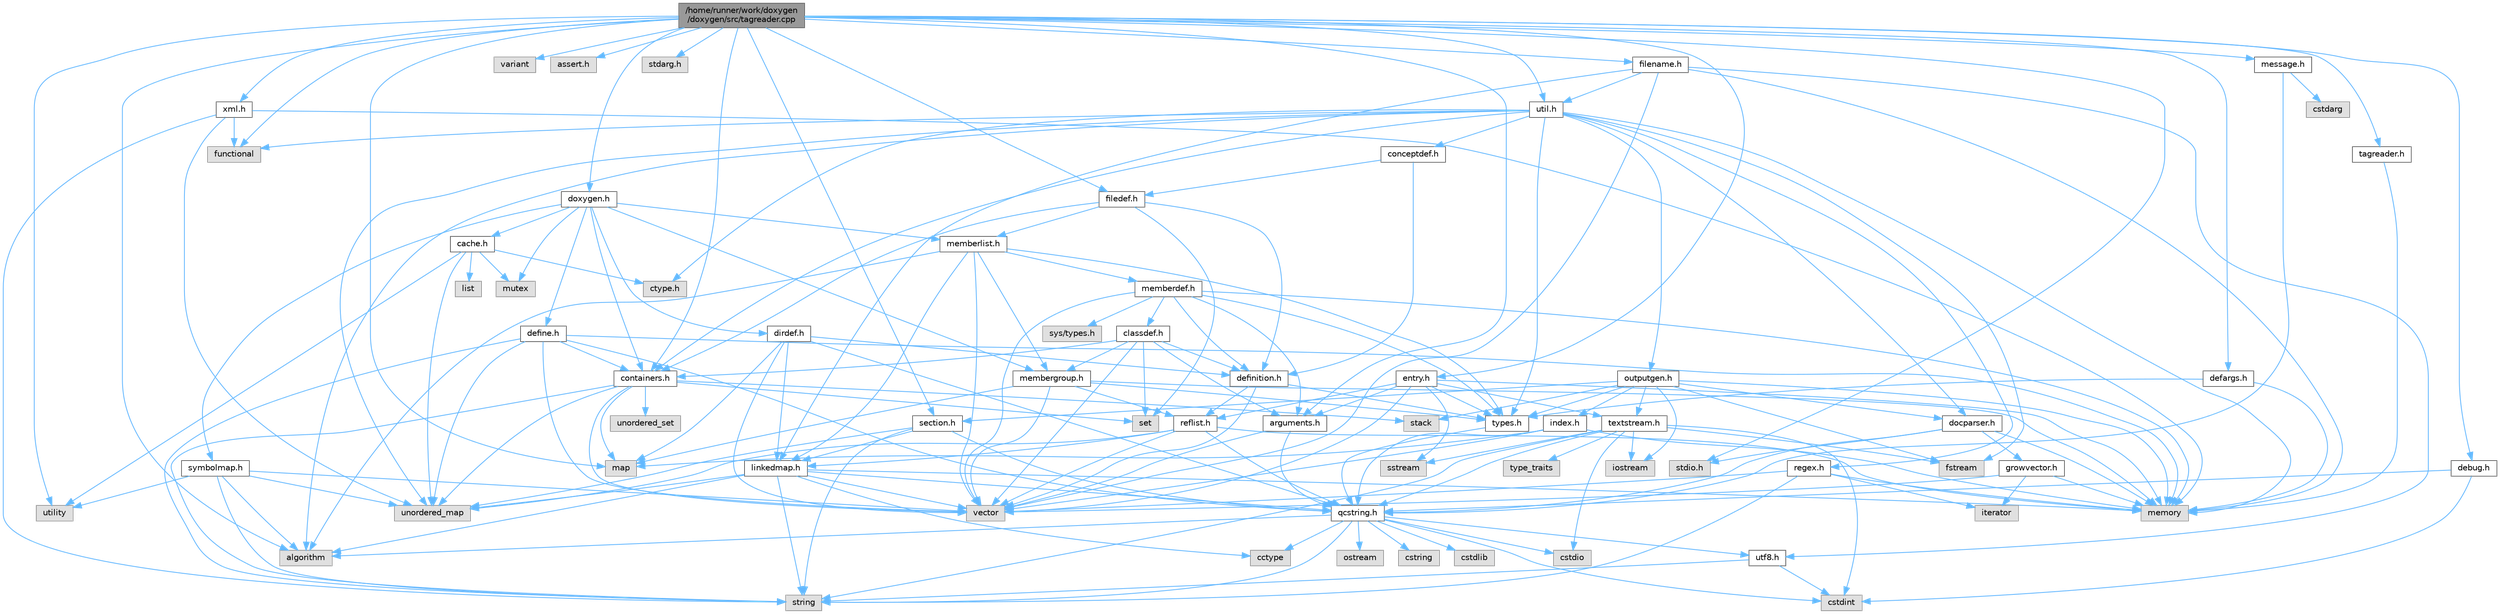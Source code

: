 digraph "/home/runner/work/doxygen/doxygen/src/tagreader.cpp"
{
 // INTERACTIVE_SVG=YES
 // LATEX_PDF_SIZE
  bgcolor="transparent";
  edge [fontname=Helvetica,fontsize=10,labelfontname=Helvetica,labelfontsize=10];
  node [fontname=Helvetica,fontsize=10,shape=box,height=0.2,width=0.4];
  Node1 [label="/home/runner/work/doxygen\l/doxygen/src/tagreader.cpp",height=0.2,width=0.4,color="gray40", fillcolor="grey60", style="filled", fontcolor="black",tooltip=" "];
  Node1 -> Node2 [color="steelblue1",style="solid"];
  Node2 [label="tagreader.h",height=0.2,width=0.4,color="grey40", fillcolor="white", style="filled",URL="$d5/d61/tagreader_8h.html",tooltip=" "];
  Node2 -> Node3 [color="steelblue1",style="solid"];
  Node3 [label="memory",height=0.2,width=0.4,color="grey60", fillcolor="#E0E0E0", style="filled",tooltip=" "];
  Node1 -> Node4 [color="steelblue1",style="solid"];
  Node4 [label="map",height=0.2,width=0.4,color="grey60", fillcolor="#E0E0E0", style="filled",tooltip=" "];
  Node1 -> Node5 [color="steelblue1",style="solid"];
  Node5 [label="functional",height=0.2,width=0.4,color="grey60", fillcolor="#E0E0E0", style="filled",tooltip=" "];
  Node1 -> Node6 [color="steelblue1",style="solid"];
  Node6 [label="utility",height=0.2,width=0.4,color="grey60", fillcolor="#E0E0E0", style="filled",tooltip=" "];
  Node1 -> Node7 [color="steelblue1",style="solid"];
  Node7 [label="algorithm",height=0.2,width=0.4,color="grey60", fillcolor="#E0E0E0", style="filled",tooltip=" "];
  Node1 -> Node8 [color="steelblue1",style="solid"];
  Node8 [label="variant",height=0.2,width=0.4,color="grey60", fillcolor="#E0E0E0", style="filled",tooltip=" "];
  Node1 -> Node9 [color="steelblue1",style="solid"];
  Node9 [label="assert.h",height=0.2,width=0.4,color="grey60", fillcolor="#E0E0E0", style="filled",tooltip=" "];
  Node1 -> Node10 [color="steelblue1",style="solid"];
  Node10 [label="stdio.h",height=0.2,width=0.4,color="grey60", fillcolor="#E0E0E0", style="filled",tooltip=" "];
  Node1 -> Node11 [color="steelblue1",style="solid"];
  Node11 [label="stdarg.h",height=0.2,width=0.4,color="grey60", fillcolor="#E0E0E0", style="filled",tooltip=" "];
  Node1 -> Node12 [color="steelblue1",style="solid"];
  Node12 [label="xml.h",height=0.2,width=0.4,color="grey40", fillcolor="white", style="filled",URL="$d0/d62/xml_8h.html",tooltip=" "];
  Node12 -> Node3 [color="steelblue1",style="solid"];
  Node12 -> Node5 [color="steelblue1",style="solid"];
  Node12 -> Node13 [color="steelblue1",style="solid"];
  Node13 [label="string",height=0.2,width=0.4,color="grey60", fillcolor="#E0E0E0", style="filled",tooltip=" "];
  Node12 -> Node14 [color="steelblue1",style="solid"];
  Node14 [label="unordered_map",height=0.2,width=0.4,color="grey60", fillcolor="#E0E0E0", style="filled",tooltip=" "];
  Node1 -> Node15 [color="steelblue1",style="solid"];
  Node15 [label="entry.h",height=0.2,width=0.4,color="grey40", fillcolor="white", style="filled",URL="$d1/dc6/entry_8h.html",tooltip=" "];
  Node15 -> Node16 [color="steelblue1",style="solid"];
  Node16 [label="vector",height=0.2,width=0.4,color="grey60", fillcolor="#E0E0E0", style="filled",tooltip=" "];
  Node15 -> Node3 [color="steelblue1",style="solid"];
  Node15 -> Node17 [color="steelblue1",style="solid"];
  Node17 [label="sstream",height=0.2,width=0.4,color="grey60", fillcolor="#E0E0E0", style="filled",tooltip=" "];
  Node15 -> Node18 [color="steelblue1",style="solid"];
  Node18 [label="types.h",height=0.2,width=0.4,color="grey40", fillcolor="white", style="filled",URL="$d9/d49/types_8h.html",tooltip="This file contains a number of basic enums and types."];
  Node18 -> Node19 [color="steelblue1",style="solid"];
  Node19 [label="qcstring.h",height=0.2,width=0.4,color="grey40", fillcolor="white", style="filled",URL="$d7/d5c/qcstring_8h.html",tooltip=" "];
  Node19 -> Node13 [color="steelblue1",style="solid"];
  Node19 -> Node7 [color="steelblue1",style="solid"];
  Node19 -> Node20 [color="steelblue1",style="solid"];
  Node20 [label="cctype",height=0.2,width=0.4,color="grey60", fillcolor="#E0E0E0", style="filled",tooltip=" "];
  Node19 -> Node21 [color="steelblue1",style="solid"];
  Node21 [label="cstring",height=0.2,width=0.4,color="grey60", fillcolor="#E0E0E0", style="filled",tooltip=" "];
  Node19 -> Node22 [color="steelblue1",style="solid"];
  Node22 [label="cstdio",height=0.2,width=0.4,color="grey60", fillcolor="#E0E0E0", style="filled",tooltip=" "];
  Node19 -> Node23 [color="steelblue1",style="solid"];
  Node23 [label="cstdlib",height=0.2,width=0.4,color="grey60", fillcolor="#E0E0E0", style="filled",tooltip=" "];
  Node19 -> Node24 [color="steelblue1",style="solid"];
  Node24 [label="cstdint",height=0.2,width=0.4,color="grey60", fillcolor="#E0E0E0", style="filled",tooltip=" "];
  Node19 -> Node25 [color="steelblue1",style="solid"];
  Node25 [label="ostream",height=0.2,width=0.4,color="grey60", fillcolor="#E0E0E0", style="filled",tooltip=" "];
  Node19 -> Node26 [color="steelblue1",style="solid"];
  Node26 [label="utf8.h",height=0.2,width=0.4,color="grey40", fillcolor="white", style="filled",URL="$db/d7c/utf8_8h.html",tooltip="Various UTF8 related helper functions."];
  Node26 -> Node24 [color="steelblue1",style="solid"];
  Node26 -> Node13 [color="steelblue1",style="solid"];
  Node15 -> Node27 [color="steelblue1",style="solid"];
  Node27 [label="arguments.h",height=0.2,width=0.4,color="grey40", fillcolor="white", style="filled",URL="$df/d9b/arguments_8h.html",tooltip=" "];
  Node27 -> Node16 [color="steelblue1",style="solid"];
  Node27 -> Node19 [color="steelblue1",style="solid"];
  Node15 -> Node28 [color="steelblue1",style="solid"];
  Node28 [label="reflist.h",height=0.2,width=0.4,color="grey40", fillcolor="white", style="filled",URL="$d1/d02/reflist_8h.html",tooltip=" "];
  Node28 -> Node16 [color="steelblue1",style="solid"];
  Node28 -> Node14 [color="steelblue1",style="solid"];
  Node28 -> Node3 [color="steelblue1",style="solid"];
  Node28 -> Node19 [color="steelblue1",style="solid"];
  Node28 -> Node29 [color="steelblue1",style="solid"];
  Node29 [label="linkedmap.h",height=0.2,width=0.4,color="grey40", fillcolor="white", style="filled",URL="$da/de1/linkedmap_8h.html",tooltip=" "];
  Node29 -> Node14 [color="steelblue1",style="solid"];
  Node29 -> Node16 [color="steelblue1",style="solid"];
  Node29 -> Node3 [color="steelblue1",style="solid"];
  Node29 -> Node13 [color="steelblue1",style="solid"];
  Node29 -> Node7 [color="steelblue1",style="solid"];
  Node29 -> Node20 [color="steelblue1",style="solid"];
  Node29 -> Node19 [color="steelblue1",style="solid"];
  Node15 -> Node30 [color="steelblue1",style="solid"];
  Node30 [label="textstream.h",height=0.2,width=0.4,color="grey40", fillcolor="white", style="filled",URL="$d4/d7d/textstream_8h.html",tooltip=" "];
  Node30 -> Node13 [color="steelblue1",style="solid"];
  Node30 -> Node31 [color="steelblue1",style="solid"];
  Node31 [label="iostream",height=0.2,width=0.4,color="grey60", fillcolor="#E0E0E0", style="filled",tooltip=" "];
  Node30 -> Node17 [color="steelblue1",style="solid"];
  Node30 -> Node24 [color="steelblue1",style="solid"];
  Node30 -> Node22 [color="steelblue1",style="solid"];
  Node30 -> Node32 [color="steelblue1",style="solid"];
  Node32 [label="fstream",height=0.2,width=0.4,color="grey60", fillcolor="#E0E0E0", style="filled",tooltip=" "];
  Node30 -> Node33 [color="steelblue1",style="solid"];
  Node33 [label="type_traits",height=0.2,width=0.4,color="grey60", fillcolor="#E0E0E0", style="filled",tooltip=" "];
  Node30 -> Node19 [color="steelblue1",style="solid"];
  Node1 -> Node34 [color="steelblue1",style="solid"];
  Node34 [label="doxygen.h",height=0.2,width=0.4,color="grey40", fillcolor="white", style="filled",URL="$d1/da1/doxygen_8h.html",tooltip=" "];
  Node34 -> Node35 [color="steelblue1",style="solid"];
  Node35 [label="mutex",height=0.2,width=0.4,color="grey60", fillcolor="#E0E0E0", style="filled",tooltip=" "];
  Node34 -> Node36 [color="steelblue1",style="solid"];
  Node36 [label="containers.h",height=0.2,width=0.4,color="grey40", fillcolor="white", style="filled",URL="$d5/d75/containers_8h.html",tooltip=" "];
  Node36 -> Node16 [color="steelblue1",style="solid"];
  Node36 -> Node13 [color="steelblue1",style="solid"];
  Node36 -> Node37 [color="steelblue1",style="solid"];
  Node37 [label="set",height=0.2,width=0.4,color="grey60", fillcolor="#E0E0E0", style="filled",tooltip=" "];
  Node36 -> Node4 [color="steelblue1",style="solid"];
  Node36 -> Node38 [color="steelblue1",style="solid"];
  Node38 [label="unordered_set",height=0.2,width=0.4,color="grey60", fillcolor="#E0E0E0", style="filled",tooltip=" "];
  Node36 -> Node14 [color="steelblue1",style="solid"];
  Node36 -> Node39 [color="steelblue1",style="solid"];
  Node39 [label="stack",height=0.2,width=0.4,color="grey60", fillcolor="#E0E0E0", style="filled",tooltip=" "];
  Node34 -> Node40 [color="steelblue1",style="solid"];
  Node40 [label="membergroup.h",height=0.2,width=0.4,color="grey40", fillcolor="white", style="filled",URL="$d9/d11/membergroup_8h.html",tooltip=" "];
  Node40 -> Node16 [color="steelblue1",style="solid"];
  Node40 -> Node4 [color="steelblue1",style="solid"];
  Node40 -> Node3 [color="steelblue1",style="solid"];
  Node40 -> Node18 [color="steelblue1",style="solid"];
  Node40 -> Node28 [color="steelblue1",style="solid"];
  Node34 -> Node41 [color="steelblue1",style="solid"];
  Node41 [label="dirdef.h",height=0.2,width=0.4,color="grey40", fillcolor="white", style="filled",URL="$d6/d15/dirdef_8h.html",tooltip=" "];
  Node41 -> Node16 [color="steelblue1",style="solid"];
  Node41 -> Node4 [color="steelblue1",style="solid"];
  Node41 -> Node19 [color="steelblue1",style="solid"];
  Node41 -> Node29 [color="steelblue1",style="solid"];
  Node41 -> Node42 [color="steelblue1",style="solid"];
  Node42 [label="definition.h",height=0.2,width=0.4,color="grey40", fillcolor="white", style="filled",URL="$df/da1/definition_8h.html",tooltip=" "];
  Node42 -> Node16 [color="steelblue1",style="solid"];
  Node42 -> Node18 [color="steelblue1",style="solid"];
  Node42 -> Node28 [color="steelblue1",style="solid"];
  Node34 -> Node43 [color="steelblue1",style="solid"];
  Node43 [label="memberlist.h",height=0.2,width=0.4,color="grey40", fillcolor="white", style="filled",URL="$dd/d78/memberlist_8h.html",tooltip=" "];
  Node43 -> Node16 [color="steelblue1",style="solid"];
  Node43 -> Node7 [color="steelblue1",style="solid"];
  Node43 -> Node44 [color="steelblue1",style="solid"];
  Node44 [label="memberdef.h",height=0.2,width=0.4,color="grey40", fillcolor="white", style="filled",URL="$d4/d46/memberdef_8h.html",tooltip=" "];
  Node44 -> Node16 [color="steelblue1",style="solid"];
  Node44 -> Node3 [color="steelblue1",style="solid"];
  Node44 -> Node45 [color="steelblue1",style="solid"];
  Node45 [label="sys/types.h",height=0.2,width=0.4,color="grey60", fillcolor="#E0E0E0", style="filled",tooltip=" "];
  Node44 -> Node18 [color="steelblue1",style="solid"];
  Node44 -> Node42 [color="steelblue1",style="solid"];
  Node44 -> Node27 [color="steelblue1",style="solid"];
  Node44 -> Node46 [color="steelblue1",style="solid"];
  Node46 [label="classdef.h",height=0.2,width=0.4,color="grey40", fillcolor="white", style="filled",URL="$d1/da6/classdef_8h.html",tooltip=" "];
  Node46 -> Node16 [color="steelblue1",style="solid"];
  Node46 -> Node37 [color="steelblue1",style="solid"];
  Node46 -> Node36 [color="steelblue1",style="solid"];
  Node46 -> Node42 [color="steelblue1",style="solid"];
  Node46 -> Node27 [color="steelblue1",style="solid"];
  Node46 -> Node40 [color="steelblue1",style="solid"];
  Node43 -> Node29 [color="steelblue1",style="solid"];
  Node43 -> Node18 [color="steelblue1",style="solid"];
  Node43 -> Node40 [color="steelblue1",style="solid"];
  Node34 -> Node47 [color="steelblue1",style="solid"];
  Node47 [label="define.h",height=0.2,width=0.4,color="grey40", fillcolor="white", style="filled",URL="$df/d67/define_8h.html",tooltip=" "];
  Node47 -> Node16 [color="steelblue1",style="solid"];
  Node47 -> Node3 [color="steelblue1",style="solid"];
  Node47 -> Node13 [color="steelblue1",style="solid"];
  Node47 -> Node14 [color="steelblue1",style="solid"];
  Node47 -> Node19 [color="steelblue1",style="solid"];
  Node47 -> Node36 [color="steelblue1",style="solid"];
  Node34 -> Node48 [color="steelblue1",style="solid"];
  Node48 [label="cache.h",height=0.2,width=0.4,color="grey40", fillcolor="white", style="filled",URL="$d3/d26/cache_8h.html",tooltip=" "];
  Node48 -> Node49 [color="steelblue1",style="solid"];
  Node49 [label="list",height=0.2,width=0.4,color="grey60", fillcolor="#E0E0E0", style="filled",tooltip=" "];
  Node48 -> Node14 [color="steelblue1",style="solid"];
  Node48 -> Node35 [color="steelblue1",style="solid"];
  Node48 -> Node6 [color="steelblue1",style="solid"];
  Node48 -> Node50 [color="steelblue1",style="solid"];
  Node50 [label="ctype.h",height=0.2,width=0.4,color="grey60", fillcolor="#E0E0E0", style="filled",tooltip=" "];
  Node34 -> Node51 [color="steelblue1",style="solid"];
  Node51 [label="symbolmap.h",height=0.2,width=0.4,color="grey40", fillcolor="white", style="filled",URL="$d7/ddd/symbolmap_8h.html",tooltip=" "];
  Node51 -> Node7 [color="steelblue1",style="solid"];
  Node51 -> Node14 [color="steelblue1",style="solid"];
  Node51 -> Node16 [color="steelblue1",style="solid"];
  Node51 -> Node13 [color="steelblue1",style="solid"];
  Node51 -> Node6 [color="steelblue1",style="solid"];
  Node1 -> Node52 [color="steelblue1",style="solid"];
  Node52 [label="util.h",height=0.2,width=0.4,color="grey40", fillcolor="white", style="filled",URL="$d8/d3c/util_8h.html",tooltip="A bunch of utility functions."];
  Node52 -> Node3 [color="steelblue1",style="solid"];
  Node52 -> Node14 [color="steelblue1",style="solid"];
  Node52 -> Node7 [color="steelblue1",style="solid"];
  Node52 -> Node5 [color="steelblue1",style="solid"];
  Node52 -> Node32 [color="steelblue1",style="solid"];
  Node52 -> Node50 [color="steelblue1",style="solid"];
  Node52 -> Node18 [color="steelblue1",style="solid"];
  Node52 -> Node53 [color="steelblue1",style="solid"];
  Node53 [label="docparser.h",height=0.2,width=0.4,color="grey40", fillcolor="white", style="filled",URL="$de/d9c/docparser_8h.html",tooltip=" "];
  Node53 -> Node10 [color="steelblue1",style="solid"];
  Node53 -> Node3 [color="steelblue1",style="solid"];
  Node53 -> Node19 [color="steelblue1",style="solid"];
  Node53 -> Node54 [color="steelblue1",style="solid"];
  Node54 [label="growvector.h",height=0.2,width=0.4,color="grey40", fillcolor="white", style="filled",URL="$d7/d50/growvector_8h.html",tooltip=" "];
  Node54 -> Node16 [color="steelblue1",style="solid"];
  Node54 -> Node3 [color="steelblue1",style="solid"];
  Node54 -> Node55 [color="steelblue1",style="solid"];
  Node55 [label="iterator",height=0.2,width=0.4,color="grey60", fillcolor="#E0E0E0", style="filled",tooltip=" "];
  Node52 -> Node36 [color="steelblue1",style="solid"];
  Node52 -> Node56 [color="steelblue1",style="solid"];
  Node56 [label="outputgen.h",height=0.2,width=0.4,color="grey40", fillcolor="white", style="filled",URL="$df/d06/outputgen_8h.html",tooltip=" "];
  Node56 -> Node3 [color="steelblue1",style="solid"];
  Node56 -> Node39 [color="steelblue1",style="solid"];
  Node56 -> Node31 [color="steelblue1",style="solid"];
  Node56 -> Node32 [color="steelblue1",style="solid"];
  Node56 -> Node18 [color="steelblue1",style="solid"];
  Node56 -> Node57 [color="steelblue1",style="solid"];
  Node57 [label="index.h",height=0.2,width=0.4,color="grey40", fillcolor="white", style="filled",URL="$d1/db5/index_8h.html",tooltip=" "];
  Node57 -> Node3 [color="steelblue1",style="solid"];
  Node57 -> Node16 [color="steelblue1",style="solid"];
  Node57 -> Node4 [color="steelblue1",style="solid"];
  Node57 -> Node19 [color="steelblue1",style="solid"];
  Node56 -> Node58 [color="steelblue1",style="solid"];
  Node58 [label="section.h",height=0.2,width=0.4,color="grey40", fillcolor="white", style="filled",URL="$d1/d2a/section_8h.html",tooltip=" "];
  Node58 -> Node13 [color="steelblue1",style="solid"];
  Node58 -> Node14 [color="steelblue1",style="solid"];
  Node58 -> Node19 [color="steelblue1",style="solid"];
  Node58 -> Node29 [color="steelblue1",style="solid"];
  Node56 -> Node30 [color="steelblue1",style="solid"];
  Node56 -> Node53 [color="steelblue1",style="solid"];
  Node52 -> Node59 [color="steelblue1",style="solid"];
  Node59 [label="regex.h",height=0.2,width=0.4,color="grey40", fillcolor="white", style="filled",URL="$d1/d21/regex_8h.html",tooltip=" "];
  Node59 -> Node3 [color="steelblue1",style="solid"];
  Node59 -> Node13 [color="steelblue1",style="solid"];
  Node59 -> Node16 [color="steelblue1",style="solid"];
  Node59 -> Node55 [color="steelblue1",style="solid"];
  Node52 -> Node60 [color="steelblue1",style="solid"];
  Node60 [label="conceptdef.h",height=0.2,width=0.4,color="grey40", fillcolor="white", style="filled",URL="$da/df1/conceptdef_8h.html",tooltip=" "];
  Node60 -> Node42 [color="steelblue1",style="solid"];
  Node60 -> Node61 [color="steelblue1",style="solid"];
  Node61 [label="filedef.h",height=0.2,width=0.4,color="grey40", fillcolor="white", style="filled",URL="$d4/d3a/filedef_8h.html",tooltip=" "];
  Node61 -> Node37 [color="steelblue1",style="solid"];
  Node61 -> Node42 [color="steelblue1",style="solid"];
  Node61 -> Node43 [color="steelblue1",style="solid"];
  Node61 -> Node36 [color="steelblue1",style="solid"];
  Node1 -> Node62 [color="steelblue1",style="solid"];
  Node62 [label="message.h",height=0.2,width=0.4,color="grey40", fillcolor="white", style="filled",URL="$d2/d0d/message_8h.html",tooltip=" "];
  Node62 -> Node63 [color="steelblue1",style="solid"];
  Node63 [label="cstdarg",height=0.2,width=0.4,color="grey60", fillcolor="#E0E0E0", style="filled",tooltip=" "];
  Node62 -> Node19 [color="steelblue1",style="solid"];
  Node1 -> Node64 [color="steelblue1",style="solid"];
  Node64 [label="defargs.h",height=0.2,width=0.4,color="grey40", fillcolor="white", style="filled",URL="$d8/d65/defargs_8h.html",tooltip=" "];
  Node64 -> Node18 [color="steelblue1",style="solid"];
  Node64 -> Node3 [color="steelblue1",style="solid"];
  Node1 -> Node27 [color="steelblue1",style="solid"];
  Node1 -> Node61 [color="steelblue1",style="solid"];
  Node1 -> Node65 [color="steelblue1",style="solid"];
  Node65 [label="filename.h",height=0.2,width=0.4,color="grey40", fillcolor="white", style="filled",URL="$dc/dd6/filename_8h.html",tooltip=" "];
  Node65 -> Node3 [color="steelblue1",style="solid"];
  Node65 -> Node16 [color="steelblue1",style="solid"];
  Node65 -> Node29 [color="steelblue1",style="solid"];
  Node65 -> Node26 [color="steelblue1",style="solid"];
  Node65 -> Node52 [color="steelblue1",style="solid"];
  Node1 -> Node58 [color="steelblue1",style="solid"];
  Node1 -> Node36 [color="steelblue1",style="solid"];
  Node1 -> Node66 [color="steelblue1",style="solid"];
  Node66 [label="debug.h",height=0.2,width=0.4,color="grey40", fillcolor="white", style="filled",URL="$db/d16/debug_8h.html",tooltip=" "];
  Node66 -> Node24 [color="steelblue1",style="solid"];
  Node66 -> Node19 [color="steelblue1",style="solid"];
}
